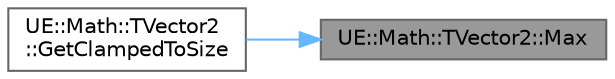 digraph "UE::Math::TVector2::Max"
{
 // INTERACTIVE_SVG=YES
 // LATEX_PDF_SIZE
  bgcolor="transparent";
  edge [fontname=Helvetica,fontsize=10,labelfontname=Helvetica,labelfontsize=10];
  node [fontname=Helvetica,fontsize=10,shape=box,height=0.2,width=0.4];
  rankdir="RL";
  Node1 [id="Node000001",label="UE::Math::TVector2::Max",height=0.2,width=0.4,color="gray40", fillcolor="grey60", style="filled", fontcolor="black",tooltip="Returns a vector with the maximum component for each dimension from the pair of vectors."];
  Node1 -> Node2 [id="edge1_Node000001_Node000002",dir="back",color="steelblue1",style="solid",tooltip=" "];
  Node2 [id="Node000002",label="UE::Math::TVector2\l::GetClampedToSize",height=0.2,width=0.4,color="grey40", fillcolor="white", style="filled",URL="$d2/d80/structUE_1_1Math_1_1TVector2.html#ad25850afdf13fe433774d1992495c83d",tooltip="Create a copy of this vector, with its magnitude clamped between Min and Max."];
}
